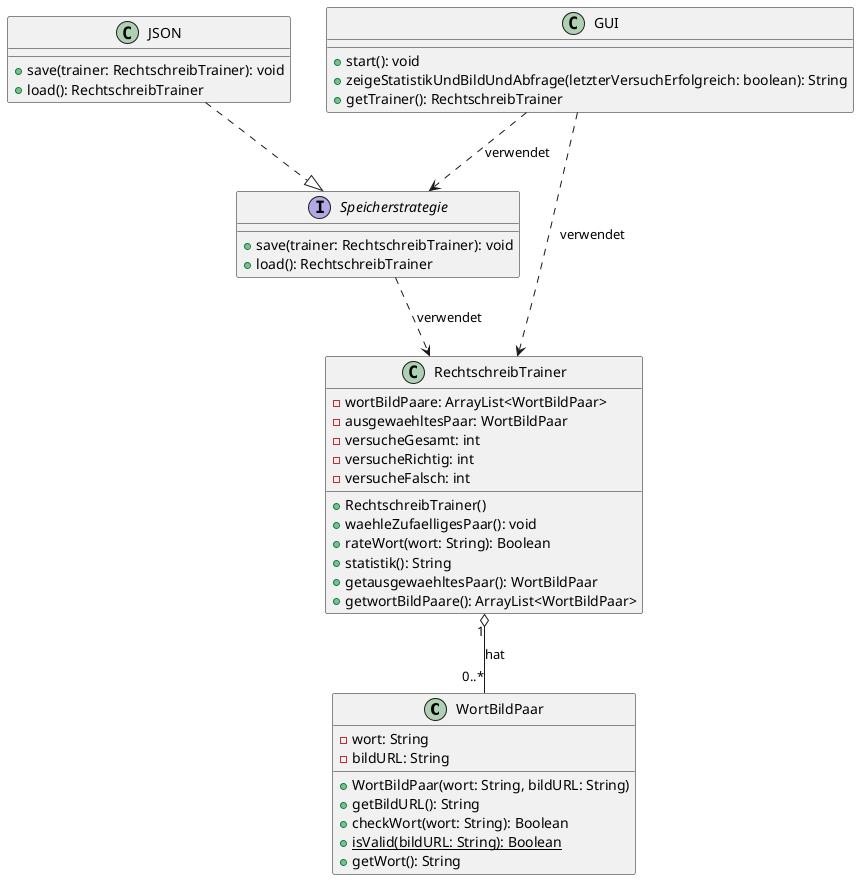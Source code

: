 @startuml
class WortBildPaar {
  -wort: String
  -bildURL: String
  +WortBildPaar(wort: String, bildURL: String)
  +getBildURL(): String
  +checkWort(wort: String): Boolean
  {static} +isValid(bildURL: String): Boolean
  +getWort(): String
}

class RechtschreibTrainer {
  -wortBildPaare: ArrayList<WortBildPaar>
  -ausgewaehltesPaar: WortBildPaar
  -versucheGesamt: int
  -versucheRichtig: int
  -versucheFalsch: int
  +RechtschreibTrainer()
  +waehleZufaelligesPaar(): void
  +rateWort(wort: String): Boolean
  +statistik(): String
  +getausgewaehltesPaar(): WortBildPaar
  +getwortBildPaare(): ArrayList<WortBildPaar>
}

interface Speicherstrategie {
  +save(trainer: RechtschreibTrainer): void
  +load(): RechtschreibTrainer
}

class JSON {
  +save(trainer: RechtschreibTrainer): void
  +load(): RechtschreibTrainer
}

class GUI {
  +start(): void
  +zeigeStatistikUndBildUndAbfrage(letzterVersuchErfolgreich: boolean): String
  +getTrainer(): RechtschreibTrainer
}

RechtschreibTrainer "1" o-- "0..*" WortBildPaar : hat
GUI ..> Speicherstrategie : verwendet
JSON ..|> Speicherstrategie
GUI ..> RechtschreibTrainer : verwendet
Speicherstrategie ..> RechtschreibTrainer : verwendet
@enduml